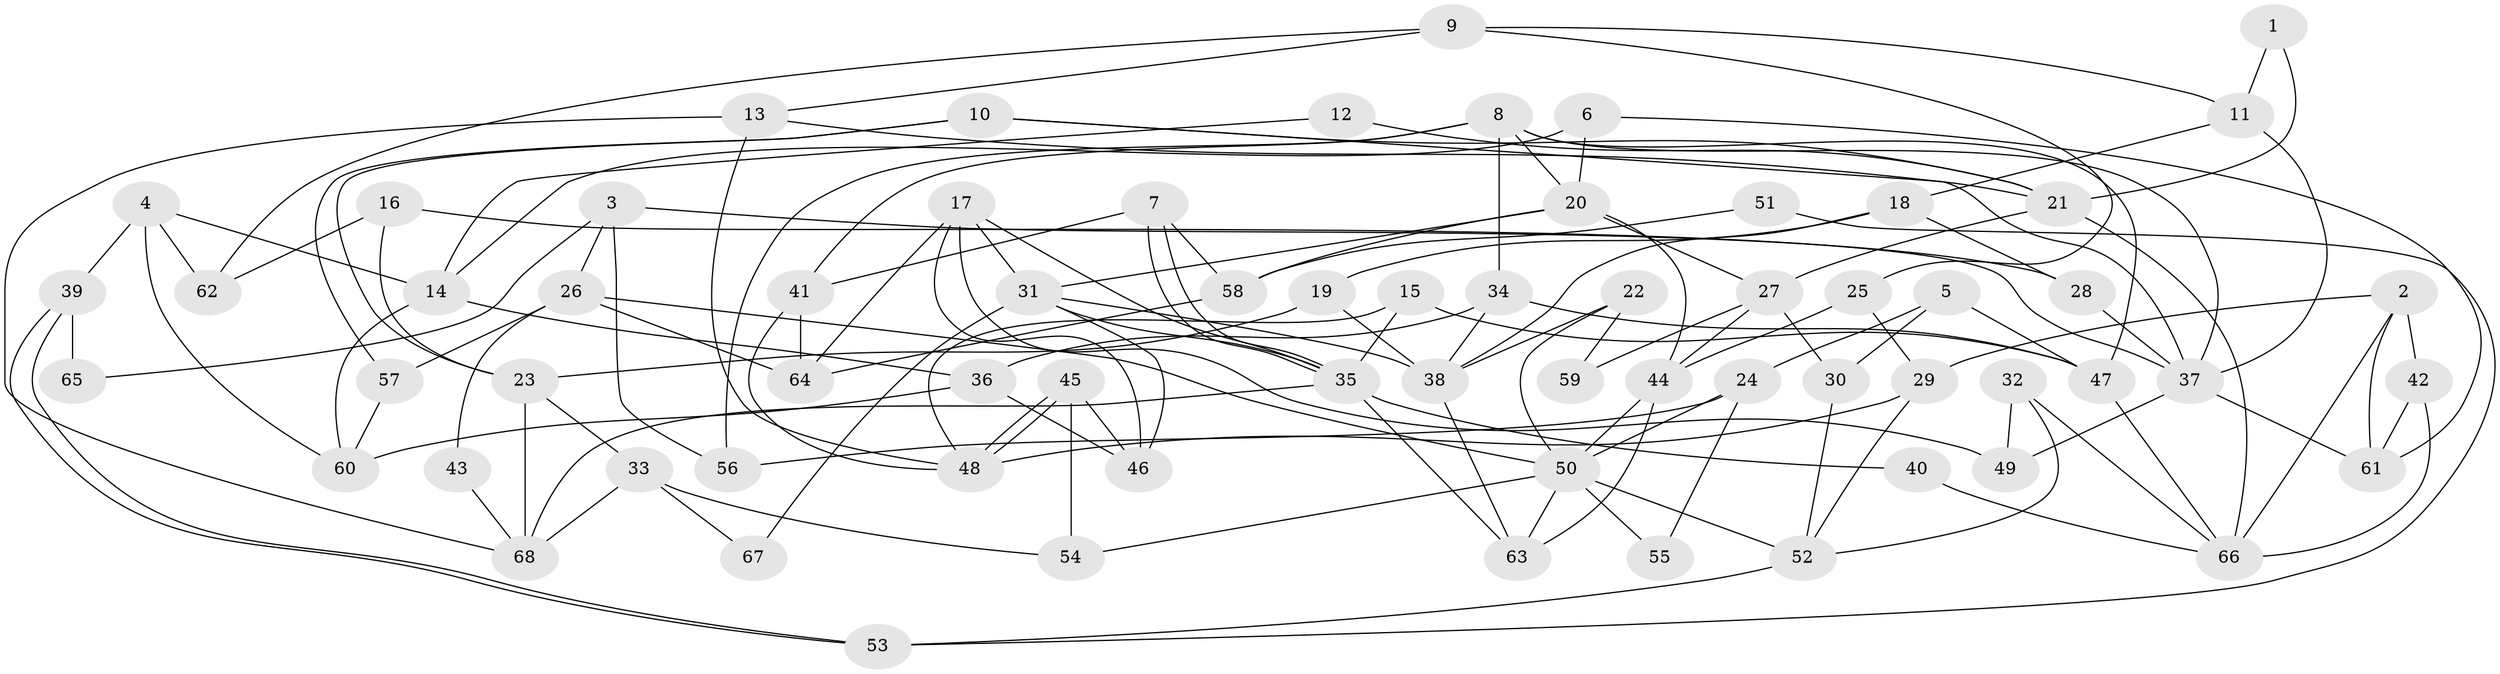 // Generated by graph-tools (version 1.1) at 2025/36/03/09/25 02:36:11]
// undirected, 68 vertices, 136 edges
graph export_dot {
graph [start="1"]
  node [color=gray90,style=filled];
  1;
  2;
  3;
  4;
  5;
  6;
  7;
  8;
  9;
  10;
  11;
  12;
  13;
  14;
  15;
  16;
  17;
  18;
  19;
  20;
  21;
  22;
  23;
  24;
  25;
  26;
  27;
  28;
  29;
  30;
  31;
  32;
  33;
  34;
  35;
  36;
  37;
  38;
  39;
  40;
  41;
  42;
  43;
  44;
  45;
  46;
  47;
  48;
  49;
  50;
  51;
  52;
  53;
  54;
  55;
  56;
  57;
  58;
  59;
  60;
  61;
  62;
  63;
  64;
  65;
  66;
  67;
  68;
  1 -- 21;
  1 -- 11;
  2 -- 66;
  2 -- 61;
  2 -- 29;
  2 -- 42;
  3 -- 26;
  3 -- 28;
  3 -- 56;
  3 -- 65;
  4 -- 60;
  4 -- 14;
  4 -- 39;
  4 -- 62;
  5 -- 30;
  5 -- 47;
  5 -- 24;
  6 -- 14;
  6 -- 61;
  6 -- 20;
  7 -- 35;
  7 -- 35;
  7 -- 41;
  7 -- 58;
  8 -- 47;
  8 -- 20;
  8 -- 34;
  8 -- 37;
  8 -- 41;
  8 -- 56;
  9 -- 62;
  9 -- 11;
  9 -- 13;
  9 -- 25;
  10 -- 21;
  10 -- 37;
  10 -- 23;
  10 -- 57;
  11 -- 37;
  11 -- 18;
  12 -- 21;
  12 -- 14;
  13 -- 68;
  13 -- 21;
  13 -- 48;
  14 -- 36;
  14 -- 60;
  15 -- 48;
  15 -- 35;
  15 -- 47;
  16 -- 23;
  16 -- 37;
  16 -- 62;
  17 -- 35;
  17 -- 31;
  17 -- 46;
  17 -- 49;
  17 -- 64;
  18 -- 38;
  18 -- 19;
  18 -- 28;
  19 -- 38;
  19 -- 23;
  20 -- 58;
  20 -- 27;
  20 -- 31;
  20 -- 44;
  21 -- 27;
  21 -- 66;
  22 -- 38;
  22 -- 50;
  22 -- 59;
  23 -- 33;
  23 -- 68;
  24 -- 56;
  24 -- 50;
  24 -- 55;
  25 -- 29;
  25 -- 44;
  26 -- 64;
  26 -- 50;
  26 -- 43;
  26 -- 57;
  27 -- 44;
  27 -- 30;
  27 -- 59;
  28 -- 37;
  29 -- 48;
  29 -- 52;
  30 -- 52;
  31 -- 35;
  31 -- 38;
  31 -- 46;
  31 -- 67;
  32 -- 52;
  32 -- 66;
  32 -- 49;
  33 -- 68;
  33 -- 54;
  33 -- 67;
  34 -- 38;
  34 -- 36;
  34 -- 47;
  35 -- 63;
  35 -- 40;
  35 -- 68;
  36 -- 46;
  36 -- 60;
  37 -- 49;
  37 -- 61;
  38 -- 63;
  39 -- 53;
  39 -- 53;
  39 -- 65;
  40 -- 66;
  41 -- 48;
  41 -- 64;
  42 -- 66;
  42 -- 61;
  43 -- 68;
  44 -- 50;
  44 -- 63;
  45 -- 46;
  45 -- 48;
  45 -- 48;
  45 -- 54;
  47 -- 66;
  50 -- 52;
  50 -- 54;
  50 -- 55;
  50 -- 63;
  51 -- 58;
  51 -- 53;
  52 -- 53;
  57 -- 60;
  58 -- 64;
}
